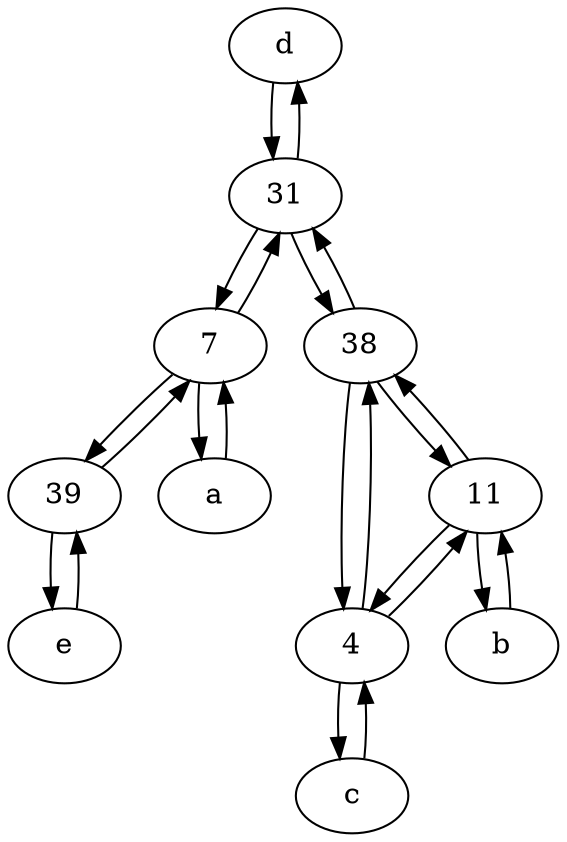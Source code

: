 digraph  {
	d [pos="20,30!"];
	7;
	b [pos="50,20!"];
	c [pos="20,10!"];
	e [pos="30,50!"];
	39;
	a [pos="40,10!"];
	31;
	38;
	4;
	11;
	7 -> 31;
	31 -> 38;
	7 -> 39;
	c -> 4;
	4 -> 38;
	d -> 31;
	11 -> 4;
	11 -> b;
	4 -> c;
	39 -> e;
	31 -> 7;
	a -> 7;
	7 -> a;
	38 -> 11;
	38 -> 4;
	38 -> 31;
	4 -> 11;
	b -> 11;
	e -> 39;
	11 -> 38;
	39 -> 7;
	31 -> d;

	}